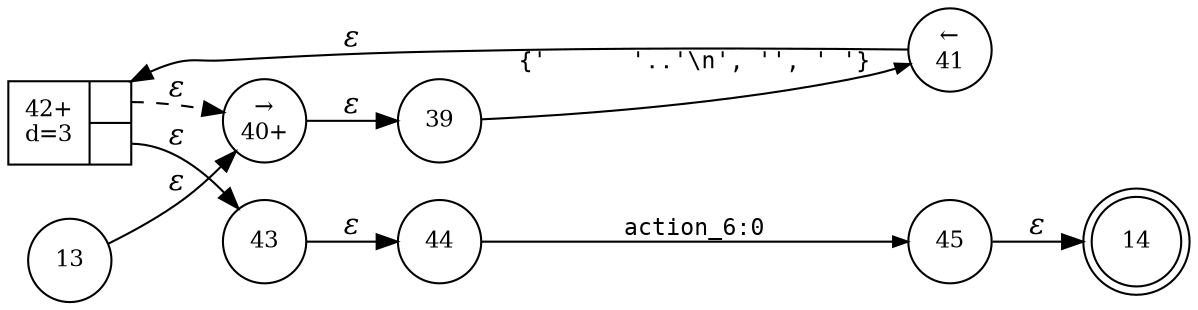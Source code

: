 digraph ATN {
rankdir=LR;
s14[fontsize=11, label="14", shape=doublecircle, fixedsize=true, width=.6];
s39[fontsize=11,label="39", shape=circle, fixedsize=true, width=.55, peripheries=1];
s40[fontsize=11,label="&rarr;\n40+", shape=circle, fixedsize=true, width=.55, peripheries=1];
s41[fontsize=11,label="&larr;\n41", shape=circle, fixedsize=true, width=.55, peripheries=1];
s42[fontsize=11,label="{42+\nd=3|{<p0>|<p1>}}", shape=record, fixedsize=false, peripheries=1];
s43[fontsize=11,label="43", shape=circle, fixedsize=true, width=.55, peripheries=1];
s44[fontsize=11,label="44", shape=circle, fixedsize=true, width=.55, peripheries=1];
s13[fontsize=11,label="13", shape=circle, fixedsize=true, width=.55, peripheries=1];
s45[fontsize=11,label="45", shape=circle, fixedsize=true, width=.55, peripheries=1];
s13 -> s40 [fontname="Times-Italic", label="&epsilon;"];
s40 -> s39 [fontname="Times-Italic", label="&epsilon;"];
s39 -> s41 [fontsize=11, fontname="Courier", arrowsize=.7, label = "{'	'..'\\n', '', ' '}", arrowhead = normal];
s41 -> s42 [fontname="Times-Italic", label="&epsilon;"];
s42:p0 -> s40 [fontname="Times-Italic", label="&epsilon;", style="dashed"];
s42:p1 -> s43 [fontname="Times-Italic", label="&epsilon;"];
s43 -> s44 [fontname="Times-Italic", label="&epsilon;"];
s44 -> s45 [fontsize=11, fontname="Courier", arrowsize=.7, label = "action_6:0", arrowhead = normal];
s45 -> s14 [fontname="Times-Italic", label="&epsilon;"];
}